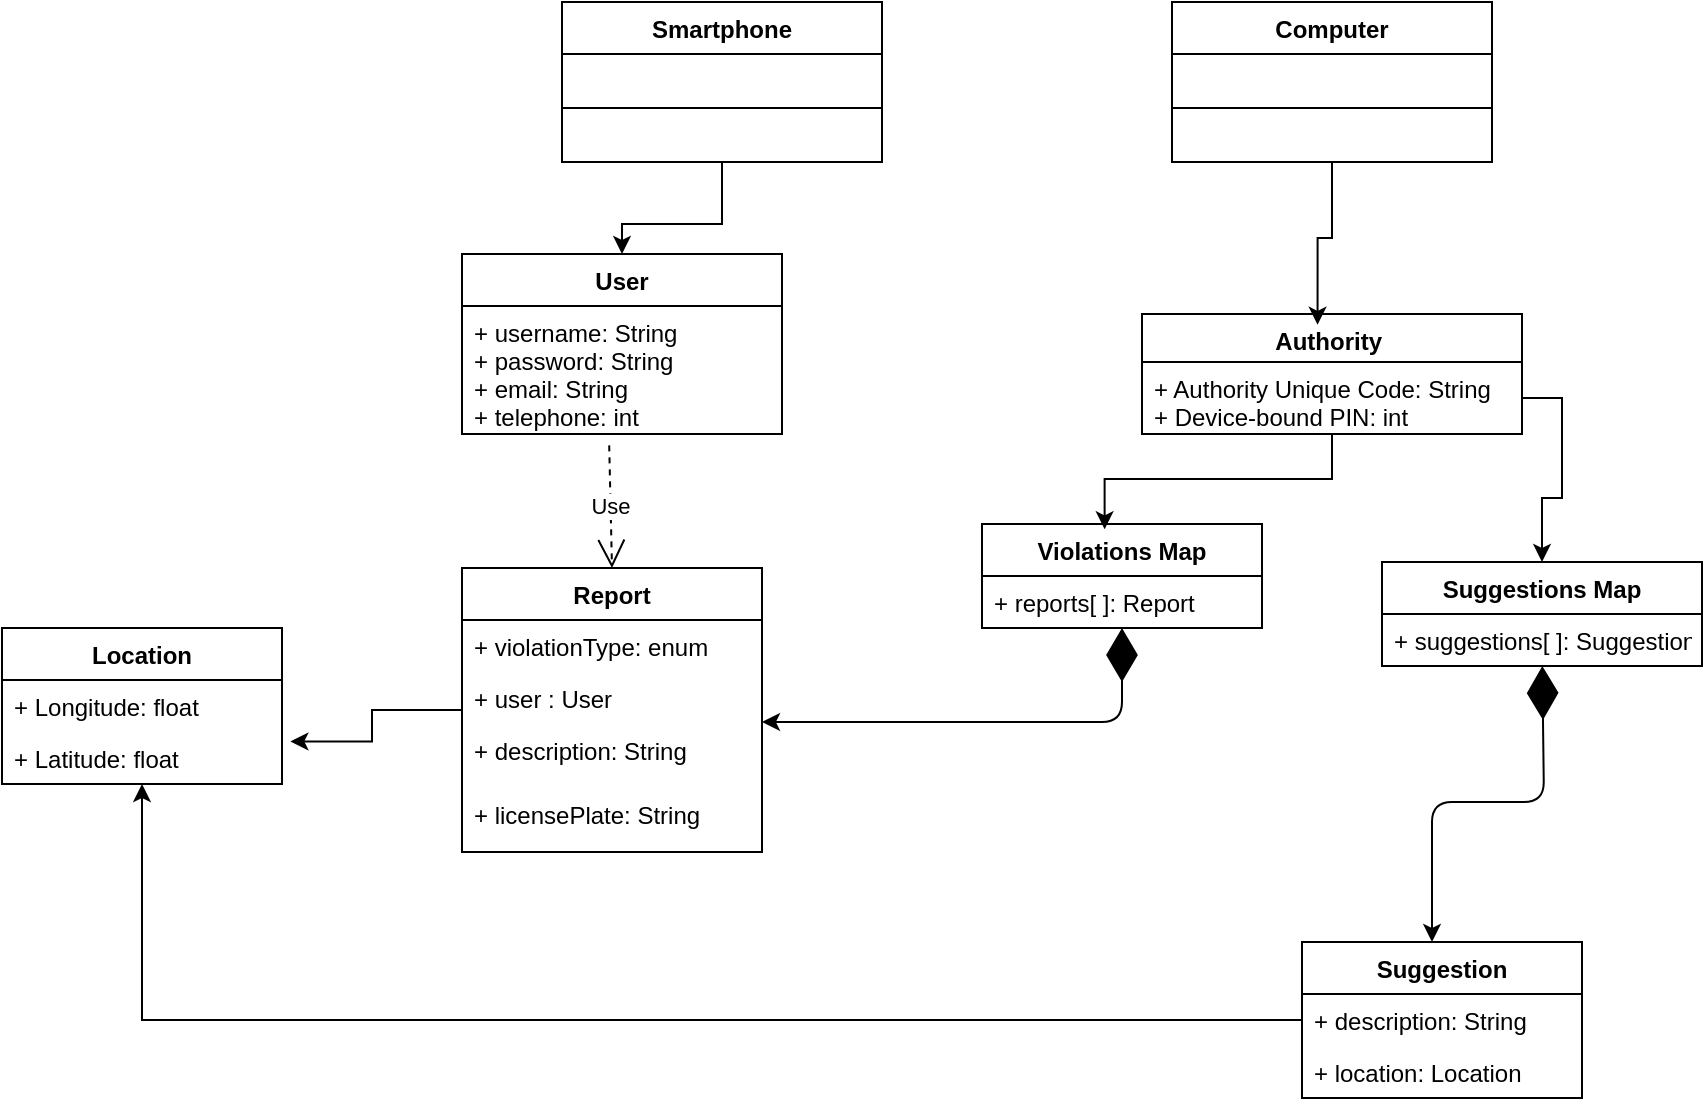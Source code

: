 <mxfile version="12.2.0" type="device" pages="1"><diagram id="FCFVQCk4iiOYIpnFMrKu" name="Page-1"><mxGraphModel dx="1513" dy="1045" grid="1" gridSize="10" guides="1" tooltips="1" connect="1" arrows="1" fold="1" page="1" pageScale="1" pageWidth="827" pageHeight="1169" math="0" shadow="0"><root><mxCell id="0"/><mxCell id="1" parent="0"/><mxCell id="OI35jwxT2hwC4szBJK_U-6" value="User" style="swimlane;fontStyle=1;align=center;verticalAlign=top;childLayout=stackLayout;horizontal=1;startSize=26;horizontalStack=0;resizeParent=1;resizeParentMax=0;resizeLast=0;collapsible=1;marginBottom=0;" parent="1" vertex="1"><mxGeometry x="530" y="356" width="160" height="90" as="geometry"/></mxCell><mxCell id="OI35jwxT2hwC4szBJK_U-7" value="+ username: String&#10;+ password: String&#10;+ email: String&#10;+ telephone: int" style="text;strokeColor=none;fillColor=none;align=left;verticalAlign=top;spacingLeft=4;spacingRight=4;overflow=hidden;rotatable=0;points=[[0,0.5],[1,0.5]];portConstraint=eastwest;" parent="OI35jwxT2hwC4szBJK_U-6" vertex="1"><mxGeometry y="26" width="160" height="64" as="geometry"/></mxCell><mxCell id="OI35jwxT2hwC4szBJK_U-20" value="" style="edgeStyle=orthogonalEdgeStyle;rounded=0;orthogonalLoop=1;jettySize=auto;html=1;entryX=0.5;entryY=0;entryDx=0;entryDy=0;" parent="1" source="OI35jwxT2hwC4szBJK_U-15" target="OI35jwxT2hwC4szBJK_U-6" edge="1"><mxGeometry relative="1" as="geometry"><mxPoint x="570" y="330" as="targetPoint"/><Array as="points"><mxPoint x="660" y="341"/><mxPoint x="610" y="341"/></Array></mxGeometry></mxCell><mxCell id="OI35jwxT2hwC4szBJK_U-15" value="Smartphone" style="swimlane;fontStyle=1;align=center;verticalAlign=top;childLayout=stackLayout;horizontal=1;startSize=26;horizontalStack=0;resizeParent=1;resizeParentMax=0;resizeLast=0;collapsible=1;marginBottom=0;" parent="1" vertex="1"><mxGeometry x="580" y="230" width="160" height="80" as="geometry"/></mxCell><mxCell id="OI35jwxT2hwC4szBJK_U-17" value="" style="line;strokeWidth=1;fillColor=none;align=left;verticalAlign=middle;spacingTop=-1;spacingLeft=3;spacingRight=3;rotatable=0;labelPosition=right;points=[];portConstraint=eastwest;" parent="OI35jwxT2hwC4szBJK_U-15" vertex="1"><mxGeometry y="26" width="160" height="54" as="geometry"/></mxCell><mxCell id="piwfO6ChZ8alU_rUDb0x-36" style="edgeStyle=orthogonalEdgeStyle;rounded=0;orthogonalLoop=1;jettySize=auto;html=1;entryX=0.438;entryY=0.051;entryDx=0;entryDy=0;entryPerimeter=0;" parent="1" source="OI35jwxT2hwC4szBJK_U-29" target="piwfO6ChZ8alU_rUDb0x-16" edge="1"><mxGeometry relative="1" as="geometry"><mxPoint x="932" y="634" as="targetPoint"/></mxGeometry></mxCell><mxCell id="OI35jwxT2hwC4szBJK_U-29" value="Authority " style="swimlane;fontStyle=1;align=center;verticalAlign=top;childLayout=stackLayout;horizontal=1;startSize=24;horizontalStack=0;resizeParent=1;resizeParentMax=0;resizeLast=0;collapsible=1;marginBottom=0;" parent="1" vertex="1"><mxGeometry x="870" y="386" width="190" height="60" as="geometry"/></mxCell><mxCell id="OI35jwxT2hwC4szBJK_U-30" value="+ Authority Unique Code: String&#10;+ Device-bound PIN: int" style="text;strokeColor=none;fillColor=none;align=left;verticalAlign=top;spacingLeft=4;spacingRight=4;overflow=hidden;rotatable=0;points=[[0,0.5],[1,0.5]];portConstraint=eastwest;" parent="OI35jwxT2hwC4szBJK_U-29" vertex="1"><mxGeometry y="24" width="190" height="36" as="geometry"/></mxCell><mxCell id="piwfO6ChZ8alU_rUDb0x-34" style="edgeStyle=orthogonalEdgeStyle;rounded=0;orthogonalLoop=1;jettySize=auto;html=1;entryX=1.03;entryY=0.181;entryDx=0;entryDy=0;entryPerimeter=0;" parent="1" source="piwfO6ChZ8alU_rUDb0x-8" target="piwfO6ChZ8alU_rUDb0x-14" edge="1"><mxGeometry relative="1" as="geometry"/></mxCell><mxCell id="piwfO6ChZ8alU_rUDb0x-8" value="Report" style="swimlane;fontStyle=1;childLayout=stackLayout;horizontal=1;startSize=26;fillColor=none;horizontalStack=0;resizeParent=1;resizeParentMax=0;resizeLast=0;collapsible=1;marginBottom=0;" parent="1" vertex="1"><mxGeometry x="530" y="513" width="150" height="142" as="geometry"/></mxCell><mxCell id="piwfO6ChZ8alU_rUDb0x-9" value="+ violationType: enum" style="text;strokeColor=none;fillColor=none;align=left;verticalAlign=top;spacingLeft=4;spacingRight=4;overflow=hidden;rotatable=0;points=[[0,0.5],[1,0.5]];portConstraint=eastwest;" parent="piwfO6ChZ8alU_rUDb0x-8" vertex="1"><mxGeometry y="26" width="150" height="26" as="geometry"/></mxCell><mxCell id="piwfO6ChZ8alU_rUDb0x-10" value="+ user : User" style="text;strokeColor=none;fillColor=none;align=left;verticalAlign=top;spacingLeft=4;spacingRight=4;overflow=hidden;rotatable=0;points=[[0,0.5],[1,0.5]];portConstraint=eastwest;" parent="piwfO6ChZ8alU_rUDb0x-8" vertex="1"><mxGeometry y="52" width="150" height="26" as="geometry"/></mxCell><mxCell id="piwfO6ChZ8alU_rUDb0x-11" value="+ description: String&#10;" style="text;strokeColor=none;fillColor=none;align=left;verticalAlign=top;spacingLeft=4;spacingRight=4;overflow=hidden;rotatable=0;points=[[0,0.5],[1,0.5]];portConstraint=eastwest;" parent="piwfO6ChZ8alU_rUDb0x-8" vertex="1"><mxGeometry y="78" width="150" height="32" as="geometry"/></mxCell><mxCell id="lIExJoqc0UxMIfpl9WYt-11" value="+ licensePlate: String" style="text;strokeColor=none;fillColor=none;align=left;verticalAlign=top;spacingLeft=4;spacingRight=4;overflow=hidden;rotatable=0;points=[[0,0.5],[1,0.5]];portConstraint=eastwest;" vertex="1" parent="piwfO6ChZ8alU_rUDb0x-8"><mxGeometry y="110" width="150" height="32" as="geometry"/></mxCell><mxCell id="piwfO6ChZ8alU_rUDb0x-12" value="Location" style="swimlane;fontStyle=1;childLayout=stackLayout;horizontal=1;startSize=26;fillColor=none;horizontalStack=0;resizeParent=1;resizeParentMax=0;resizeLast=0;collapsible=1;marginBottom=0;" parent="1" vertex="1"><mxGeometry x="300" y="543" width="140" height="78" as="geometry"/></mxCell><mxCell id="piwfO6ChZ8alU_rUDb0x-13" value="+ Longitude: float" style="text;strokeColor=none;fillColor=none;align=left;verticalAlign=top;spacingLeft=4;spacingRight=4;overflow=hidden;rotatable=0;points=[[0,0.5],[1,0.5]];portConstraint=eastwest;" parent="piwfO6ChZ8alU_rUDb0x-12" vertex="1"><mxGeometry y="26" width="140" height="26" as="geometry"/></mxCell><mxCell id="piwfO6ChZ8alU_rUDb0x-14" value="+ Latitude: float" style="text;strokeColor=none;fillColor=none;align=left;verticalAlign=top;spacingLeft=4;spacingRight=4;overflow=hidden;rotatable=0;points=[[0,0.5],[1,0.5]];portConstraint=eastwest;" parent="piwfO6ChZ8alU_rUDb0x-12" vertex="1"><mxGeometry y="52" width="140" height="26" as="geometry"/></mxCell><mxCell id="piwfO6ChZ8alU_rUDb0x-16" value="Violations Map" style="swimlane;fontStyle=1;childLayout=stackLayout;horizontal=1;startSize=26;fillColor=none;horizontalStack=0;resizeParent=1;resizeParentMax=0;resizeLast=0;collapsible=1;marginBottom=0;" parent="1" vertex="1"><mxGeometry x="790" y="491" width="140" height="52" as="geometry"/></mxCell><mxCell id="piwfO6ChZ8alU_rUDb0x-17" value="+ reports[ ]: Report" style="text;strokeColor=none;fillColor=none;align=left;verticalAlign=top;spacingLeft=4;spacingRight=4;overflow=hidden;rotatable=0;points=[[0,0.5],[1,0.5]];portConstraint=eastwest;" parent="piwfO6ChZ8alU_rUDb0x-16" vertex="1"><mxGeometry y="26" width="140" height="26" as="geometry"/></mxCell><mxCell id="piwfO6ChZ8alU_rUDb0x-41" value="Suggestions Map" style="swimlane;fontStyle=1;childLayout=stackLayout;horizontal=1;startSize=26;fillColor=none;horizontalStack=0;resizeParent=1;resizeParentMax=0;resizeLast=0;collapsible=1;marginBottom=0;" parent="1" vertex="1"><mxGeometry x="990" y="510" width="160" height="52" as="geometry"/></mxCell><mxCell id="piwfO6ChZ8alU_rUDb0x-42" value="+ suggestions[ ]: Suggestion" style="text;strokeColor=none;fillColor=none;align=left;verticalAlign=top;spacingLeft=4;spacingRight=4;overflow=hidden;rotatable=0;points=[[0,0.5],[1,0.5]];portConstraint=eastwest;" parent="piwfO6ChZ8alU_rUDb0x-41" vertex="1"><mxGeometry y="26" width="160" height="26" as="geometry"/></mxCell><mxCell id="piwfO6ChZ8alU_rUDb0x-48" style="edgeStyle=orthogonalEdgeStyle;rounded=0;orthogonalLoop=1;jettySize=auto;html=1;entryX=0.5;entryY=0;entryDx=0;entryDy=0;" parent="1" source="OI35jwxT2hwC4szBJK_U-30" target="piwfO6ChZ8alU_rUDb0x-41" edge="1"><mxGeometry relative="1" as="geometry"/></mxCell><mxCell id="piwfO6ChZ8alU_rUDb0x-55" style="edgeStyle=orthogonalEdgeStyle;rounded=0;orthogonalLoop=1;jettySize=auto;html=1;" parent="1" source="piwfO6ChZ8alU_rUDb0x-49" target="piwfO6ChZ8alU_rUDb0x-12" edge="1"><mxGeometry relative="1" as="geometry"/></mxCell><mxCell id="piwfO6ChZ8alU_rUDb0x-49" value="Suggestion" style="swimlane;fontStyle=1;childLayout=stackLayout;horizontal=1;startSize=26;fillColor=none;horizontalStack=0;resizeParent=1;resizeParentMax=0;resizeLast=0;collapsible=1;marginBottom=0;" parent="1" vertex="1"><mxGeometry x="950" y="700" width="140" height="78" as="geometry"/></mxCell><mxCell id="piwfO6ChZ8alU_rUDb0x-50" value="+ description: String" style="text;strokeColor=none;fillColor=none;align=left;verticalAlign=top;spacingLeft=4;spacingRight=4;overflow=hidden;rotatable=0;points=[[0,0.5],[1,0.5]];portConstraint=eastwest;" parent="piwfO6ChZ8alU_rUDb0x-49" vertex="1"><mxGeometry y="26" width="140" height="26" as="geometry"/></mxCell><mxCell id="piwfO6ChZ8alU_rUDb0x-51" value="+ location: Location" style="text;strokeColor=none;fillColor=none;align=left;verticalAlign=top;spacingLeft=4;spacingRight=4;overflow=hidden;rotatable=0;points=[[0,0.5],[1,0.5]];portConstraint=eastwest;" parent="piwfO6ChZ8alU_rUDb0x-49" vertex="1"><mxGeometry y="52" width="140" height="26" as="geometry"/></mxCell><mxCell id="piwfO6ChZ8alU_rUDb0x-65" style="edgeStyle=orthogonalEdgeStyle;rounded=0;orthogonalLoop=1;jettySize=auto;html=1;entryX=0.462;entryY=0.09;entryDx=0;entryDy=0;entryPerimeter=0;" parent="1" source="piwfO6ChZ8alU_rUDb0x-63" target="OI35jwxT2hwC4szBJK_U-29" edge="1"><mxGeometry relative="1" as="geometry"/></mxCell><mxCell id="piwfO6ChZ8alU_rUDb0x-63" value="Computer" style="swimlane;fontStyle=1;align=center;verticalAlign=top;childLayout=stackLayout;horizontal=1;startSize=26;horizontalStack=0;resizeParent=1;resizeParentMax=0;resizeLast=0;collapsible=1;marginBottom=0;" parent="1" vertex="1"><mxGeometry x="885" y="230" width="160" height="80" as="geometry"/></mxCell><mxCell id="piwfO6ChZ8alU_rUDb0x-64" value="" style="line;strokeWidth=1;fillColor=none;align=left;verticalAlign=middle;spacingTop=-1;spacingLeft=3;spacingRight=3;rotatable=0;labelPosition=right;points=[];portConstraint=eastwest;" parent="piwfO6ChZ8alU_rUDb0x-63" vertex="1"><mxGeometry y="26" width="160" height="54" as="geometry"/></mxCell><mxCell id="lIExJoqc0UxMIfpl9WYt-10" value="Use" style="endArrow=open;endSize=12;dashed=1;html=1;exitX=0.46;exitY=1.089;exitDx=0;exitDy=0;exitPerimeter=0;entryX=0.5;entryY=0;entryDx=0;entryDy=0;" edge="1" parent="1" source="OI35jwxT2hwC4szBJK_U-7" target="piwfO6ChZ8alU_rUDb0x-8"><mxGeometry width="160" relative="1" as="geometry"><mxPoint x="600" y="480" as="sourcePoint"/><mxPoint x="760" y="480" as="targetPoint"/></mxGeometry></mxCell><mxCell id="lIExJoqc0UxMIfpl9WYt-12" value="" style="endArrow=diamondThin;endFill=1;endSize=24;html=1;entryX=0.5;entryY=1;entryDx=0;entryDy=0;startArrow=classic;startFill=1;" edge="1" parent="1" target="piwfO6ChZ8alU_rUDb0x-16"><mxGeometry width="160" relative="1" as="geometry"><mxPoint x="680" y="590" as="sourcePoint"/><mxPoint x="880" y="590" as="targetPoint"/><Array as="points"><mxPoint x="860" y="590"/></Array></mxGeometry></mxCell><mxCell id="lIExJoqc0UxMIfpl9WYt-13" value="" style="endArrow=diamondThin;endFill=1;endSize=24;html=1;startArrow=classic;startFill=1;" edge="1" parent="1" target="piwfO6ChZ8alU_rUDb0x-42"><mxGeometry width="160" relative="1" as="geometry"><mxPoint x="1015" y="700" as="sourcePoint"/><mxPoint x="1080" y="610" as="targetPoint"/><Array as="points"><mxPoint x="1015" y="630"/><mxPoint x="1071" y="630"/></Array></mxGeometry></mxCell></root></mxGraphModel></diagram></mxfile>